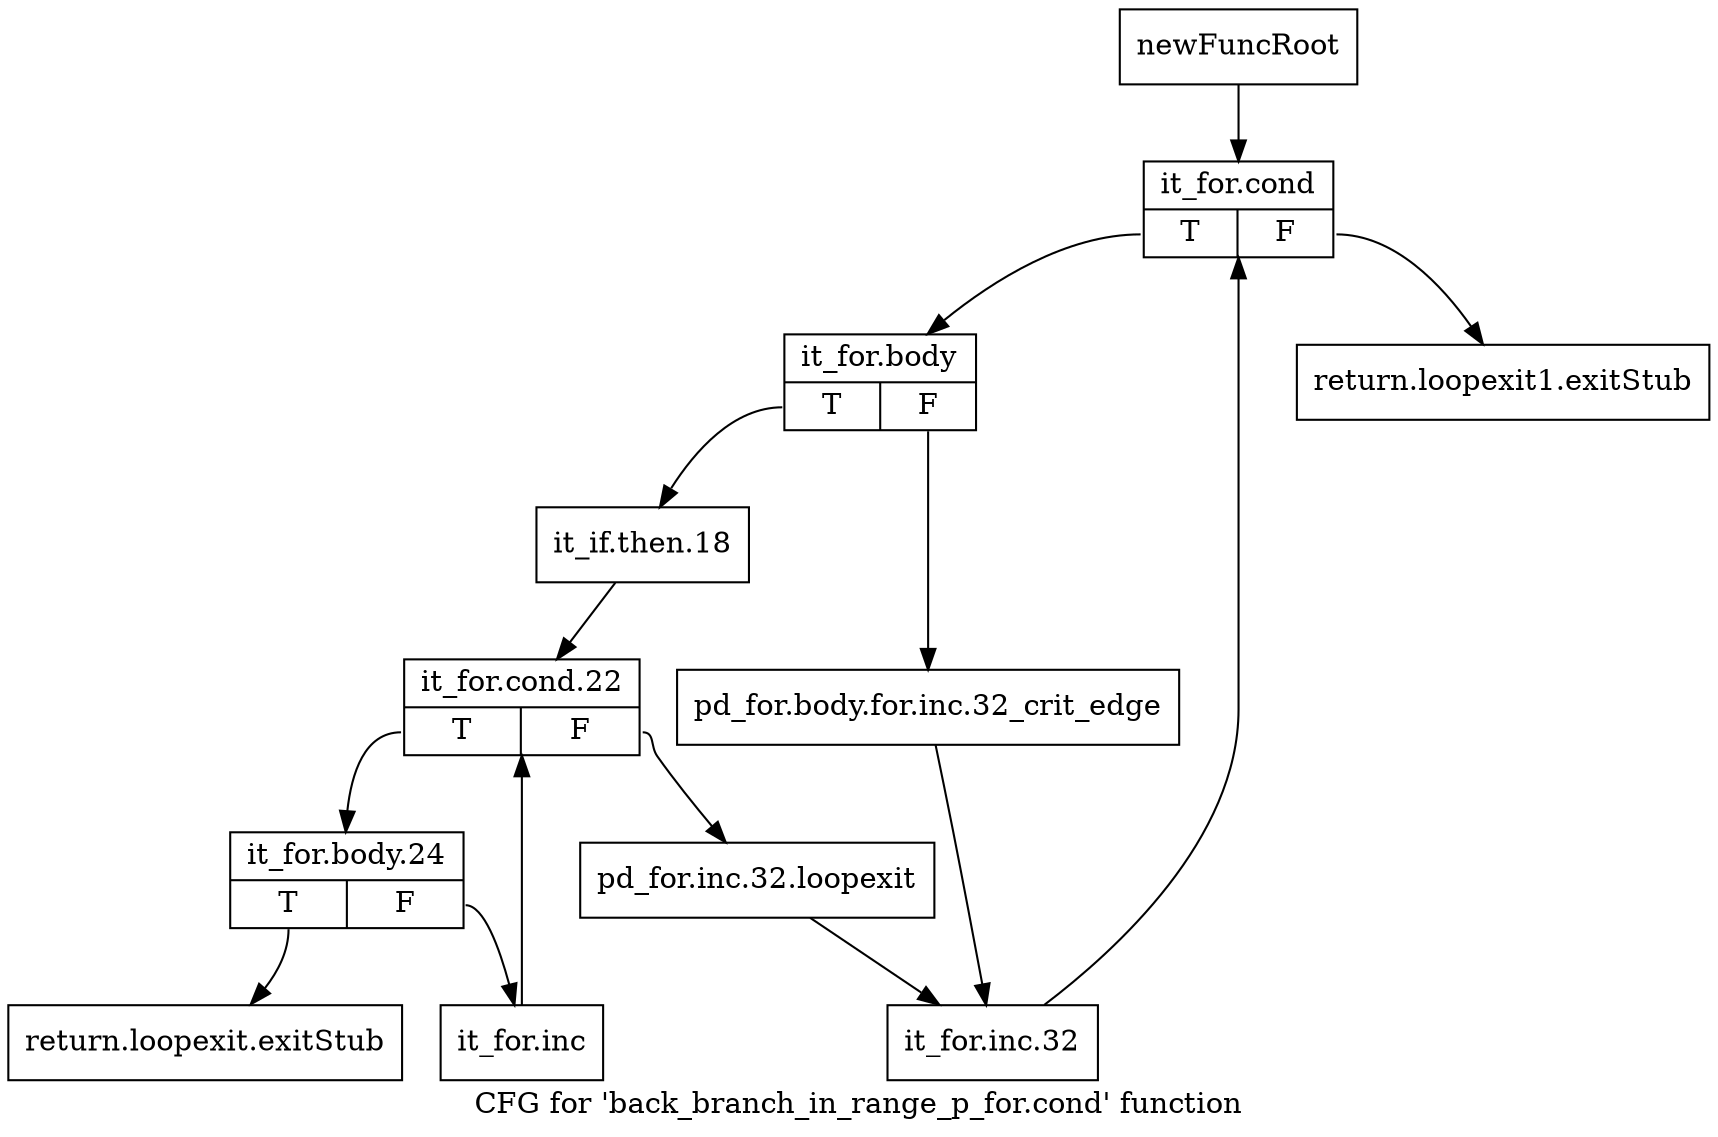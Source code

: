 digraph "CFG for 'back_branch_in_range_p_for.cond' function" {
	label="CFG for 'back_branch_in_range_p_for.cond' function";

	Node0xc5aaa20 [shape=record,label="{newFuncRoot}"];
	Node0xc5aaa20 -> Node0xc5aaf40;
	Node0xc5aaa70 [shape=record,label="{return.loopexit1.exitStub}"];
	Node0xc5aaac0 [shape=record,label="{return.loopexit.exitStub}"];
	Node0xc5aaf40 [shape=record,label="{it_for.cond|{<s0>T|<s1>F}}"];
	Node0xc5aaf40:s0 -> Node0xc5aaf90;
	Node0xc5aaf40:s1 -> Node0xc5aaa70;
	Node0xc5aaf90 [shape=record,label="{it_for.body|{<s0>T|<s1>F}}"];
	Node0xc5aaf90:s0 -> Node0xc5ab030;
	Node0xc5aaf90:s1 -> Node0xc5aafe0;
	Node0xc5aafe0 [shape=record,label="{pd_for.body.for.inc.32_crit_edge}"];
	Node0xc5aafe0 -> Node0xc5ab120;
	Node0xc5ab030 [shape=record,label="{it_if.then.18}"];
	Node0xc5ab030 -> Node0xc5ab080;
	Node0xc5ab080 [shape=record,label="{it_for.cond.22|{<s0>T|<s1>F}}"];
	Node0xc5ab080:s0 -> Node0xc5ab170;
	Node0xc5ab080:s1 -> Node0xc5ab0d0;
	Node0xc5ab0d0 [shape=record,label="{pd_for.inc.32.loopexit}"];
	Node0xc5ab0d0 -> Node0xc5ab120;
	Node0xc5ab120 [shape=record,label="{it_for.inc.32}"];
	Node0xc5ab120 -> Node0xc5aaf40;
	Node0xc5ab170 [shape=record,label="{it_for.body.24|{<s0>T|<s1>F}}"];
	Node0xc5ab170:s0 -> Node0xc5aaac0;
	Node0xc5ab170:s1 -> Node0xc5ab1c0;
	Node0xc5ab1c0 [shape=record,label="{it_for.inc}"];
	Node0xc5ab1c0 -> Node0xc5ab080;
}
